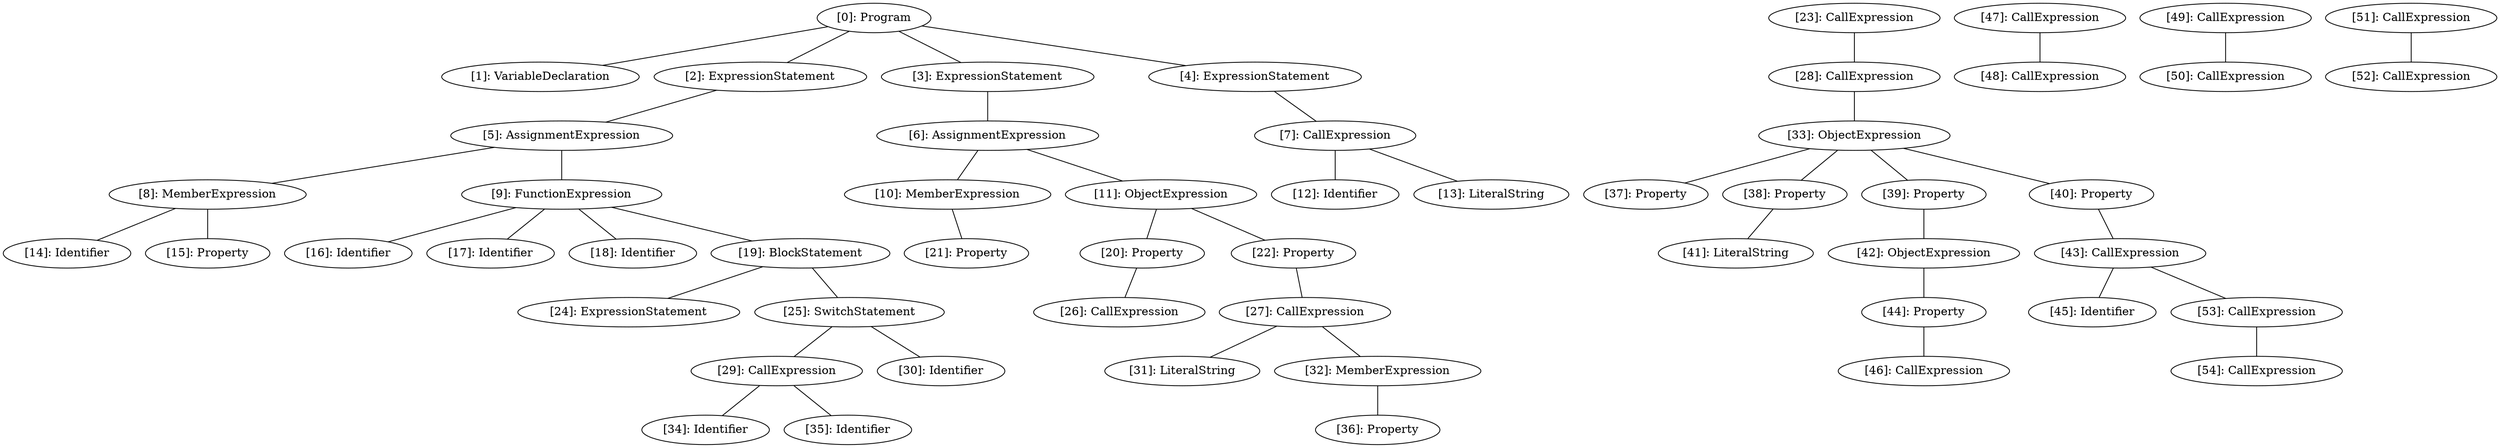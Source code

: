 // Result
graph {
	0 [label="[0]: Program"]
	1 [label="[1]: VariableDeclaration"]
	2 [label="[2]: ExpressionStatement"]
	3 [label="[3]: ExpressionStatement"]
	4 [label="[4]: ExpressionStatement"]
	5 [label="[5]: AssignmentExpression"]
	6 [label="[6]: AssignmentExpression"]
	7 [label="[7]: CallExpression"]
	8 [label="[8]: MemberExpression"]
	9 [label="[9]: FunctionExpression"]
	10 [label="[10]: MemberExpression"]
	11 [label="[11]: ObjectExpression"]
	12 [label="[12]: Identifier"]
	13 [label="[13]: LiteralString"]
	14 [label="[14]: Identifier"]
	15 [label="[15]: Property"]
	16 [label="[16]: Identifier"]
	17 [label="[17]: Identifier"]
	18 [label="[18]: Identifier"]
	19 [label="[19]: BlockStatement"]
	20 [label="[20]: Property"]
	21 [label="[21]: Property"]
	22 [label="[22]: Property"]
	23 [label="[23]: CallExpression"]
	24 [label="[24]: ExpressionStatement"]
	25 [label="[25]: SwitchStatement"]
	26 [label="[26]: CallExpression"]
	27 [label="[27]: CallExpression"]
	28 [label="[28]: CallExpression"]
	29 [label="[29]: CallExpression"]
	30 [label="[30]: Identifier"]
	31 [label="[31]: LiteralString"]
	32 [label="[32]: MemberExpression"]
	33 [label="[33]: ObjectExpression"]
	34 [label="[34]: Identifier"]
	35 [label="[35]: Identifier"]
	36 [label="[36]: Property"]
	37 [label="[37]: Property"]
	38 [label="[38]: Property"]
	39 [label="[39]: Property"]
	40 [label="[40]: Property"]
	41 [label="[41]: LiteralString"]
	42 [label="[42]: ObjectExpression"]
	43 [label="[43]: CallExpression"]
	44 [label="[44]: Property"]
	45 [label="[45]: Identifier"]
	46 [label="[46]: CallExpression"]
	47 [label="[47]: CallExpression"]
	48 [label="[48]: CallExpression"]
	49 [label="[49]: CallExpression"]
	50 [label="[50]: CallExpression"]
	51 [label="[51]: CallExpression"]
	52 [label="[52]: CallExpression"]
	53 [label="[53]: CallExpression"]
	54 [label="[54]: CallExpression"]
	0 -- 1
	0 -- 2
	0 -- 3
	0 -- 4
	2 -- 5
	3 -- 6
	4 -- 7
	5 -- 8
	5 -- 9
	6 -- 10
	6 -- 11
	7 -- 12
	7 -- 13
	8 -- 14
	8 -- 15
	9 -- 16
	9 -- 17
	9 -- 18
	9 -- 19
	10 -- 21
	11 -- 20
	11 -- 22
	19 -- 24
	19 -- 25
	20 -- 26
	22 -- 27
	23 -- 28
	25 -- 29
	25 -- 30
	27 -- 31
	27 -- 32
	28 -- 33
	29 -- 34
	29 -- 35
	32 -- 36
	33 -- 37
	33 -- 38
	33 -- 39
	33 -- 40
	38 -- 41
	39 -- 42
	40 -- 43
	42 -- 44
	43 -- 45
	43 -- 53
	44 -- 46
	47 -- 48
	49 -- 50
	51 -- 52
	53 -- 54
}
